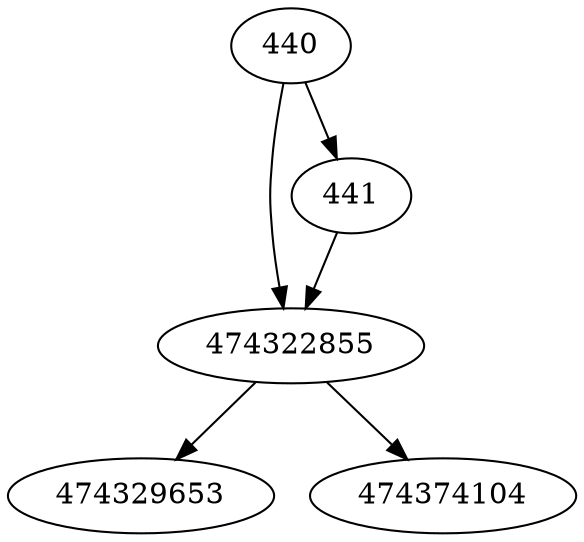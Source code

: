 strict digraph  {
474322855;
474329653;
474374104;
440;
441;
474322855 -> 474374104;
474322855 -> 474329653;
440 -> 474322855;
440 -> 441;
441 -> 474322855;
}
